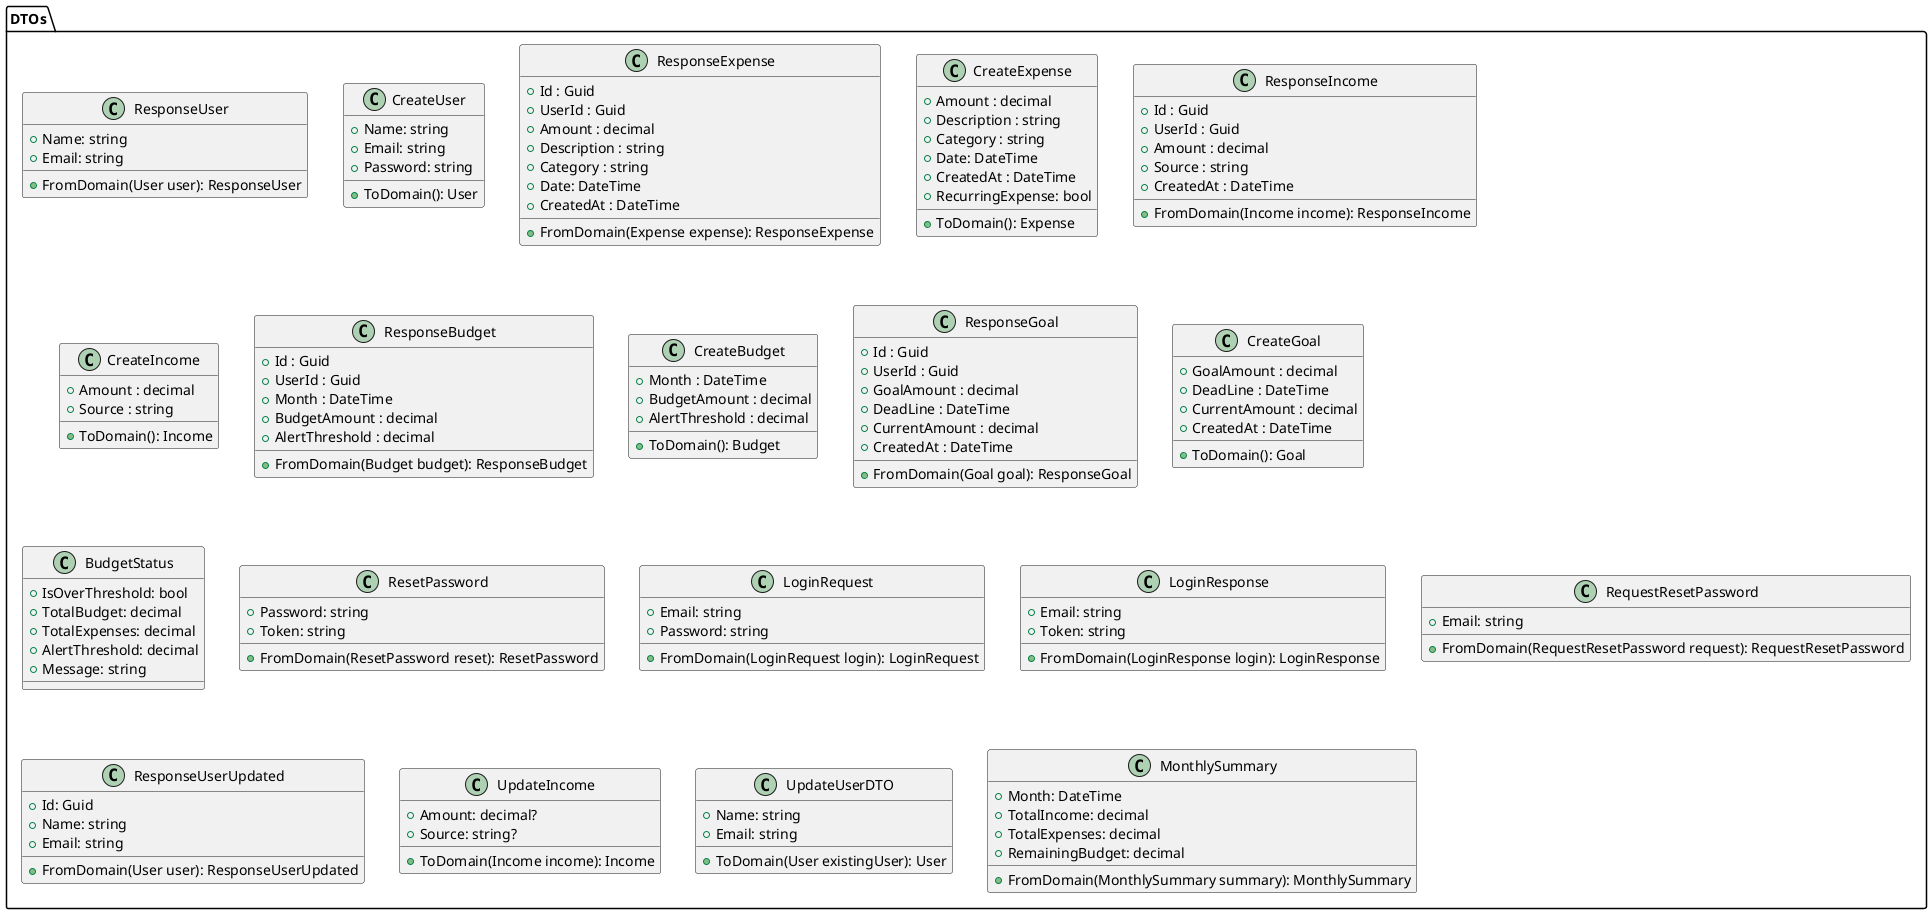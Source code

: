 @startuml dtos

package "DTOs" {
    class ResponseUser {
        + Name: string
        + Email: string
        + FromDomain(User user): ResponseUser
    }

    class CreateUser {
        + Name: string
        + Email: string
        + Password: string
        + ToDomain(): User
    }

    class ResponseExpense {
        + Id : Guid
        + UserId : Guid
        + Amount : decimal
        + Description : string
        + Category : string
        + Date: DateTime
        + CreatedAt : DateTime
        + FromDomain(Expense expense): ResponseExpense
    }

    class CreateExpense {
        + Amount : decimal
        + Description : string
        + Category : string
        + Date: DateTime
        + CreatedAt : DateTime
        + RecurringExpense: bool
        + ToDomain(): Expense
    }

    class ResponseIncome {
        + Id : Guid
        + UserId : Guid
        + Amount : decimal
        + Source : string
        + CreatedAt : DateTime
        + FromDomain(Income income): ResponseIncome
    }

    class CreateIncome {
        + Amount : decimal
        + Source : string
        + ToDomain(): Income
    }

    class ResponseBudget {
        + Id : Guid
        + UserId : Guid
        + Month : DateTime
        + BudgetAmount : decimal
        + AlertThreshold : decimal
        + FromDomain(Budget budget): ResponseBudget
    }

    class CreateBudget {
        + Month : DateTime
        + BudgetAmount : decimal
        + AlertThreshold : decimal
        + ToDomain(): Budget
    }

    class ResponseGoal {
        + Id : Guid
        + UserId : Guid
        + GoalAmount : decimal
        + DeadLine : DateTime
        + CurrentAmount : decimal
        + CreatedAt : DateTime
        + FromDomain(Goal goal): ResponseGoal
    }

    class CreateGoal {
        + GoalAmount : decimal
        + DeadLine : DateTime
        + CurrentAmount : decimal
        + CreatedAt : DateTime
        + ToDomain(): Goal
    }

    class BudgetStatus {
        + IsOverThreshold: bool
        + TotalBudget: decimal
        + TotalExpenses: decimal
        + AlertThreshold: decimal
        + Message: string
    }

    class ResetPassword {
        + Password: string
        + Token: string
        + FromDomain(ResetPassword reset): ResetPassword
    }

    class LoginRequest {
        + Email: string
        + Password: string
        + FromDomain(LoginRequest login): LoginRequest
    }

    class LoginResponse {
        + Email: string
        + Token: string
        + FromDomain(LoginResponse login): LoginResponse
    }

    class RequestResetPassword {
        + Email: string
        + FromDomain(RequestResetPassword request): RequestResetPassword
    }

    class ResponseUserUpdated {
        + Id: Guid
        + Name: string
        + Email: string
        + FromDomain(User user): ResponseUserUpdated
    }

    class UpdateIncome {
        + Amount: decimal?
        + Source: string?
        + ToDomain(Income income): Income
    }

    class UpdateUserDTO {
        + Name: string
        + Email: string
        + ToDomain(User existingUser): User
    }

    class MonthlySummary {
        + Month: DateTime
        + TotalIncome: decimal
        + TotalExpenses: decimal
        + RemainingBudget: decimal
        + FromDomain(MonthlySummary summary): MonthlySummary
}

@enduml